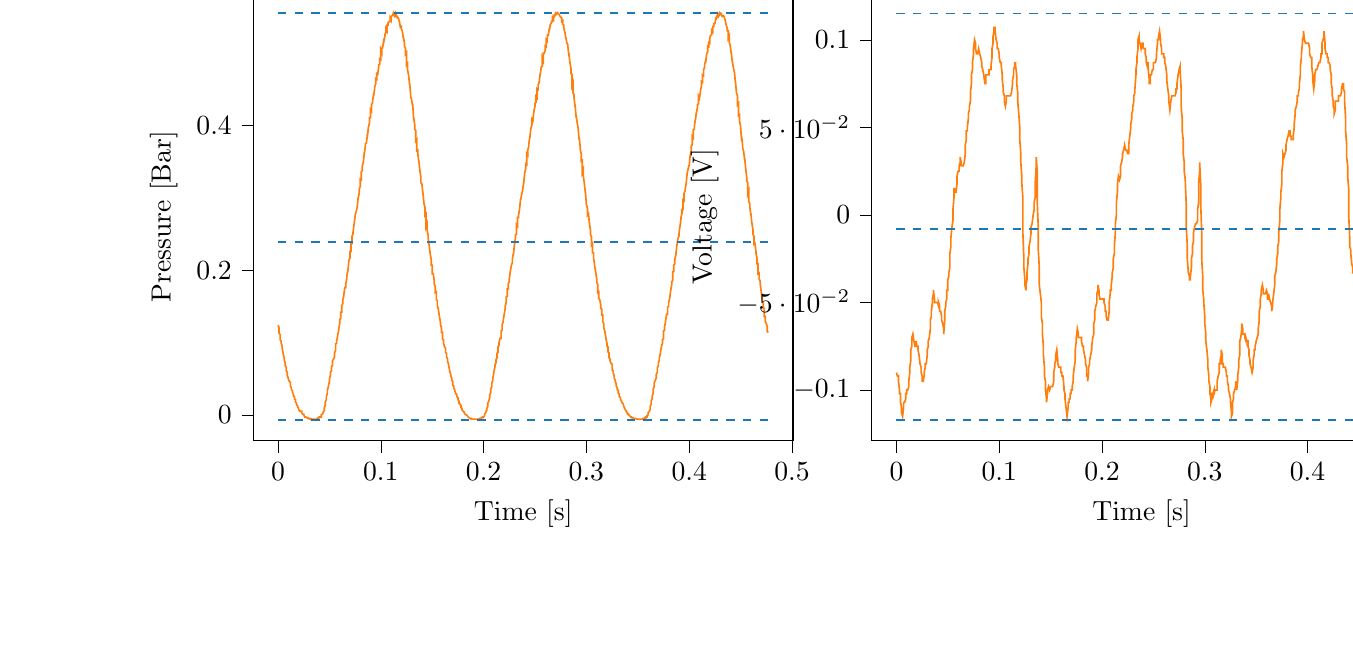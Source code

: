 % This file was created with tikzplotlib v0.10.1.
\begin{tikzpicture}

\definecolor{darkgray176}{RGB}{176,176,176}
\definecolor{darkorange25512714}{RGB}{255,127,14}
\definecolor{steelblue31119180}{RGB}{31,119,180}

\begin{groupplot}[group style={group size=2 by 1}]
\nextgroupplot[
tick align=outside,
tick pos=left,
title={Input Pressure VS Time},
x grid style={darkgray176},
xlabel={Time [s]},
xmin=-0.024, xmax=0.501,
xtick style={color=black},
y grid style={darkgray176},
ylabel={Pressure [Bar]},
ymin=-0.036, ymax=0.584,
ytick style={color=black}
]
\addplot [semithick, darkorange25512714]
table {%
0 0.124
0.001 0.12
0.001 0.113
0.002 0.111
0.002 0.104
0.003 0.102
0.003 0.099
0.004 0.095
0.004 0.092
0.005 0.085
0.005 0.084
0.006 0.079
0.006 0.076
0.007 0.072
0.007 0.068
0.008 0.066
0.008 0.061
0.009 0.059
0.009 0.054
0.01 0.051
0.01 0.05
0.011 0.046
0.012 0.045
0.012 0.04
0.013 0.037
0.013 0.035
0.014 0.033
0.014 0.031
0.015 0.028
0.015 0.026
0.016 0.025
0.016 0.022
0.017 0.021
0.017 0.018
0.018 0.016
0.018 0.014
0.019 0.013
0.019 0.011
0.02 0.009
0.02 0.007
0.021 0.006
0.021 0.005
0.022 0.005
0.023 0.005
0.023 0.003
0.024 0.001
0.024 0.001
0.025 0.001
0.025 0
0.026 -0.003
0.026 -0.003
0.027 -0.003
0.027 -0.003
0.028 -0.004
0.028 -0.004
0.029 -0.004
0.029 -0.005
0.03 -0.005
0.03 -0.005
0.031 -0.006
0.031 -0.005
0.032 -0.005
0.033 -0.006
0.033 -0.006
0.034 -0.006
0.034 -0.006
0.035 -0.006
0.035 -0.006
0.036 -0.006
0.036 -0.006
0.037 -0.006
0.037 -0.006
0.038 -0.006
0.038 -0.005
0.039 -0.005
0.039 -0.004
0.04 -0.004
0.04 -0.003
0.041 -0.003
0.041 -0.003
0.042 -0.003
0.042 0
0.043 0.001
0.044 0.003
0.044 0.004
0.045 0.006
0.045 0.01
0.046 0.013
0.046 0.018
0.047 0.021
0.047 0.025
0.048 0.03
0.048 0.034
0.049 0.039
0.049 0.04
0.05 0.046
0.05 0.049
0.051 0.055
0.051 0.059
0.052 0.061
0.052 0.066
0.053 0.069
0.053 0.075
0.054 0.077
0.055 0.08
0.055 0.086
0.056 0.089
0.056 0.098
0.057 0.099
0.057 0.102
0.058 0.109
0.058 0.11
0.059 0.117
0.059 0.119
0.06 0.126
0.06 0.131
0.061 0.134
0.061 0.142
0.062 0.142
0.062 0.151
0.063 0.154
0.063 0.159
0.064 0.165
0.064 0.166
0.065 0.176
0.066 0.176
0.066 0.182
0.067 0.189
0.067 0.193
0.068 0.2
0.068 0.2
0.069 0.214
0.069 0.214
0.07 0.217
0.07 0.226
0.071 0.226
0.071 0.237
0.072 0.237
0.072 0.247
0.073 0.25
0.073 0.253
0.074 0.264
0.074 0.263
0.075 0.275
0.075 0.276
0.076 0.281
0.077 0.287
0.077 0.287
0.078 0.301
0.078 0.299
0.079 0.307
0.079 0.312
0.08 0.316
0.08 0.326
0.081 0.325
0.081 0.336
0.082 0.338
0.082 0.344
0.083 0.35
0.083 0.349
0.084 0.364
0.084 0.361
0.085 0.372
0.085 0.375
0.086 0.376
0.087 0.389
0.087 0.385
0.088 0.399
0.088 0.398
0.089 0.404
0.089 0.411
0.09 0.411
0.09 0.422
0.091 0.42
0.091 0.429
0.092 0.432
0.092 0.434
0.093 0.444
0.093 0.441
0.094 0.451
0.094 0.453
0.095 0.458
0.095 0.465
0.096 0.464
0.096 0.472
0.097 0.471
0.098 0.482
0.098 0.484
0.099 0.485
0.099 0.492
0.1 0.491
0.1 0.505
0.101 0.501
0.101 0.506
0.102 0.511
0.102 0.51
0.103 0.52
0.103 0.517
0.104 0.524
0.104 0.526
0.105 0.529
0.105 0.534
0.106 0.531
0.106 0.539
0.107 0.539
0.107 0.542
0.108 0.544
0.109 0.544
0.109 0.549
0.11 0.546
0.11 0.551
0.111 0.552
0.111 0.552
0.112 0.555
0.112 0.554
0.113 0.552
0.113 0.554
0.114 0.556
0.114 0.555
0.115 0.555
0.115 0.551
0.116 0.551
0.116 0.549
0.117 0.549
0.117 0.549
0.118 0.544
0.118 0.545
0.119 0.536
0.12 0.537
0.12 0.534
0.121 0.53
0.121 0.53
0.122 0.52
0.122 0.522
0.123 0.514
0.123 0.51
0.124 0.507
0.124 0.499
0.125 0.501
0.125 0.484
0.126 0.486
0.126 0.477
0.127 0.47
0.127 0.47
0.128 0.456
0.128 0.459
0.129 0.443
0.129 0.441
0.13 0.435
0.131 0.427
0.131 0.43
0.132 0.407
0.132 0.411
0.133 0.401
0.133 0.395
0.134 0.393
0.134 0.379
0.135 0.381
0.135 0.365
0.136 0.366
0.136 0.361
0.137 0.35
0.137 0.351
0.138 0.338
0.138 0.338
0.139 0.328
0.139 0.321
0.14 0.319
0.141 0.305
0.141 0.307
0.142 0.292
0.142 0.292
0.143 0.287
0.143 0.276
0.144 0.278
0.144 0.26
0.145 0.264
0.145 0.255
0.146 0.249
0.146 0.245
0.147 0.234
0.147 0.235
0.148 0.223
0.148 0.223
0.149 0.215
0.149 0.207
0.15 0.207
0.15 0.195
0.151 0.195
0.152 0.185
0.152 0.181
0.153 0.177
0.153 0.169
0.154 0.17
0.154 0.159
0.155 0.158
0.155 0.151
0.156 0.146
0.156 0.145
0.157 0.136
0.157 0.136
0.158 0.128
0.158 0.125
0.159 0.12
0.159 0.114
0.16 0.114
0.16 0.105
0.161 0.104
0.161 0.099
0.162 0.094
0.163 0.092
0.163 0.086
0.164 0.085
0.164 0.08
0.165 0.077
0.165 0.074
0.166 0.069
0.166 0.068
0.167 0.061
0.167 0.06
0.168 0.056
0.168 0.054
0.169 0.051
0.169 0.048
0.17 0.046
0.17 0.041
0.171 0.04
0.171 0.037
0.172 0.034
0.172 0.033
0.173 0.029
0.174 0.028
0.174 0.025
0.175 0.024
0.175 0.021
0.176 0.019
0.176 0.016
0.177 0.015
0.177 0.014
0.178 0.013
0.178 0.01
0.179 0.009
0.179 0.007
0.18 0.005
0.18 0.005
0.181 0.004
0.181 0.003
0.182 0.001
0.182 0.001
0.183 0
0.184 -0.001
0.184 -0.001
0.185 -0.003
0.185 -0.003
0.186 -0.004
0.186 -0.004
0.187 -0.005
0.187 -0.005
0.188 -0.005
0.188 -0.006
0.189 -0.006
0.189 -0.006
0.19 -0.006
0.19 -0.006
0.191 -0.006
0.191 -0.006
0.192 -0.006
0.192 -0.006
0.193 -0.006
0.193 -0.006
0.194 -0.006
0.195 -0.006
0.195 -0.006
0.196 -0.006
0.196 -0.005
0.197 -0.005
0.197 -0.005
0.198 -0.004
0.198 -0.004
0.199 -0.004
0.199 -0.003
0.2 -0.003
0.2 -0.003
0.201 -0.001
0.201 0.001
0.202 0.003
0.202 0.004
0.203 0.006
0.203 0.009
0.204 0.011
0.204 0.016
0.205 0.019
0.206 0.024
0.206 0.028
0.207 0.031
0.207 0.036
0.208 0.039
0.208 0.044
0.209 0.048
0.209 0.051
0.21 0.058
0.21 0.06
0.211 0.066
0.211 0.069
0.212 0.072
0.212 0.076
0.213 0.079
0.213 0.085
0.214 0.086
0.214 0.094
0.215 0.096
0.215 0.1
0.216 0.106
0.217 0.106
0.217 0.116
0.218 0.117
0.218 0.125
0.219 0.128
0.219 0.13
0.22 0.139
0.22 0.139
0.221 0.147
0.221 0.15
0.222 0.156
0.222 0.163
0.223 0.164
0.223 0.174
0.224 0.174
0.224 0.181
0.225 0.185
0.225 0.188
0.226 0.199
0.226 0.198
0.227 0.207
0.228 0.21
0.228 0.216
0.229 0.223
0.229 0.221
0.23 0.236
0.23 0.235
0.231 0.245
0.231 0.249
0.232 0.25
0.232 0.263
0.233 0.261
0.233 0.273
0.234 0.273
0.234 0.276
0.235 0.285
0.235 0.285
0.236 0.299
0.236 0.297
0.237 0.305
0.238 0.311
0.238 0.312
0.239 0.321
0.239 0.32
0.24 0.335
0.24 0.335
0.241 0.341
0.241 0.347
0.242 0.346
0.242 0.361
0.243 0.359
0.243 0.366
0.244 0.372
0.244 0.375
0.245 0.385
0.245 0.383
0.246 0.398
0.246 0.396
0.247 0.401
0.247 0.409
0.248 0.407
0.249 0.422
0.249 0.42
0.25 0.427
0.25 0.431
0.251 0.432
0.251 0.44
0.252 0.438
0.252 0.451
0.253 0.45
0.253 0.456
0.254 0.46
0.254 0.459
0.255 0.472
0.255 0.47
0.256 0.48
0.256 0.481
0.257 0.482
0.257 0.494
0.258 0.49
0.258 0.5
0.259 0.5
0.26 0.505
0.26 0.51
0.261 0.509
0.261 0.519
0.262 0.517
0.262 0.525
0.263 0.525
0.263 0.526
0.264 0.535
0.264 0.532
0.265 0.541
0.265 0.54
0.266 0.542
0.266 0.544
0.267 0.544
0.267 0.549
0.268 0.547
0.268 0.552
0.269 0.551
0.269 0.551
0.27 0.556
0.271 0.555
0.271 0.554
0.272 0.555
0.272 0.556
0.273 0.555
0.273 0.555
0.274 0.552
0.274 0.552
0.275 0.55
0.275 0.55
0.276 0.549
0.276 0.544
0.277 0.545
0.277 0.54
0.278 0.539
0.278 0.535
0.279 0.529
0.279 0.53
0.28 0.52
0.28 0.522
0.281 0.514
0.282 0.512
0.282 0.509
0.283 0.496
0.283 0.5
0.284 0.486
0.284 0.487
0.285 0.479
0.285 0.472
0.286 0.471
0.286 0.455
0.287 0.459
0.287 0.445
0.288 0.443
0.288 0.438
0.289 0.426
0.289 0.429
0.29 0.411
0.29 0.414
0.291 0.404
0.292 0.396
0.292 0.395
0.293 0.38
0.293 0.384
0.294 0.37
0.294 0.367
0.295 0.361
0.295 0.351
0.296 0.352
0.296 0.335
0.297 0.339
0.297 0.33
0.298 0.32
0.298 0.319
0.299 0.307
0.299 0.309
0.3 0.29
0.3 0.291
0.301 0.286
0.301 0.276
0.302 0.278
0.303 0.264
0.303 0.264
0.304 0.255
0.304 0.249
0.305 0.246
0.305 0.235
0.306 0.237
0.306 0.224
0.307 0.224
0.307 0.217
0.308 0.207
0.308 0.206
0.309 0.198
0.309 0.198
0.31 0.188
0.31 0.184
0.311 0.18
0.311 0.169
0.312 0.17
0.312 0.161
0.313 0.159
0.314 0.152
0.314 0.147
0.315 0.146
0.315 0.138
0.316 0.138
0.316 0.129
0.317 0.125
0.317 0.12
0.318 0.115
0.318 0.115
0.319 0.106
0.319 0.105
0.32 0.099
0.32 0.095
0.321 0.094
0.321 0.087
0.322 0.086
0.322 0.079
0.323 0.077
0.323 0.075
0.324 0.071
0.325 0.07
0.325 0.062
0.326 0.061
0.326 0.058
0.327 0.054
0.327 0.051
0.328 0.048
0.328 0.046
0.329 0.043
0.329 0.04
0.33 0.037
0.33 0.035
0.331 0.034
0.331 0.03
0.332 0.029
0.332 0.025
0.333 0.024
0.333 0.021
0.334 0.02
0.334 0.019
0.335 0.016
0.336 0.015
0.336 0.013
0.337 0.01
0.337 0.009
0.338 0.007
0.338 0.006
0.339 0.005
0.339 0.004
0.34 0.003
0.34 0.001
0.341 0.001
0.341 0
0.342 -0.001
0.342 -0.001
0.343 -0.003
0.343 -0.003
0.344 -0.003
0.344 -0.004
0.345 -0.004
0.346 -0.005
0.346 -0.005
0.347 -0.005
0.347 -0.005
0.348 -0.005
0.348 -0.005
0.349 -0.006
0.349 -0.006
0.35 -0.006
0.35 -0.006
0.351 -0.006
0.351 -0.006
0.352 -0.006
0.352 -0.006
0.353 -0.006
0.353 -0.006
0.354 -0.006
0.354 -0.006
0.355 -0.006
0.355 -0.005
0.356 -0.005
0.357 -0.005
0.357 -0.004
0.358 -0.004
0.358 -0.003
0.359 -0.003
0.359 -0.001
0.36 0
0.36 0.003
0.361 0.004
0.361 0.005
0.362 0.007
0.362 0.011
0.363 0.015
0.363 0.019
0.364 0.022
0.364 0.026
0.365 0.03
0.365 0.036
0.366 0.039
0.366 0.044
0.367 0.048
0.368 0.051
0.368 0.056
0.369 0.059
0.369 0.065
0.37 0.068
0.37 0.072
0.371 0.076
0.371 0.079
0.372 0.085
0.372 0.087
0.373 0.094
0.373 0.095
0.374 0.099
0.374 0.104
0.375 0.105
0.375 0.116
0.376 0.117
0.376 0.122
0.377 0.128
0.377 0.13
0.378 0.139
0.379 0.139
0.379 0.149
0.38 0.15
0.38 0.155
0.381 0.161
0.381 0.161
0.382 0.172
0.382 0.172
0.383 0.18
0.383 0.184
0.384 0.186
0.384 0.198
0.385 0.198
0.385 0.207
0.386 0.209
0.386 0.215
0.387 0.221
0.387 0.221
0.388 0.235
0.388 0.234
0.389 0.244
0.39 0.247
0.39 0.25
0.391 0.261
0.391 0.26
0.392 0.271
0.392 0.273
0.393 0.279
0.393 0.284
0.394 0.284
0.394 0.297
0.395 0.296
0.395 0.306
0.396 0.31
0.396 0.311
0.397 0.32
0.397 0.319
0.398 0.334
0.398 0.334
0.399 0.34
0.4 0.346
0.4 0.345
0.401 0.36
0.401 0.357
0.402 0.366
0.402 0.371
0.403 0.374
0.403 0.385
0.404 0.383
0.404 0.394
0.405 0.395
0.405 0.399
0.406 0.409
0.406 0.407
0.407 0.419
0.407 0.417
0.408 0.425
0.408 0.429
0.409 0.43
0.409 0.441
0.41 0.438
0.411 0.448
0.411 0.449
0.412 0.455
0.412 0.461
0.413 0.46
0.413 0.47
0.414 0.469
0.414 0.477
0.415 0.481
0.415 0.484
0.416 0.49
0.416 0.487
0.417 0.499
0.417 0.499
0.418 0.502
0.418 0.51
0.419 0.509
0.419 0.515
0.42 0.514
0.42 0.522
0.421 0.525
0.422 0.526
0.422 0.532
0.423 0.53
0.423 0.537
0.424 0.537
0.424 0.541
0.425 0.541
0.425 0.541
0.426 0.55
0.426 0.547
0.427 0.551
0.427 0.55
0.428 0.55
0.428 0.555
0.429 0.554
0.429 0.552
0.43 0.554
0.43 0.556
0.431 0.555
0.431 0.555
0.432 0.551
0.433 0.552
0.433 0.552
0.434 0.551
0.434 0.55
0.435 0.546
0.435 0.546
0.436 0.539
0.436 0.539
0.437 0.535
0.437 0.531
0.438 0.531
0.438 0.521
0.439 0.524
0.439 0.515
0.44 0.511
0.44 0.509
0.441 0.499
0.441 0.501
0.442 0.487
0.442 0.489
0.443 0.48
0.444 0.474
0.444 0.474
0.445 0.459
0.445 0.461
0.446 0.445
0.446 0.445
0.447 0.441
0.447 0.429
0.448 0.431
0.448 0.414
0.449 0.415
0.449 0.406
0.45 0.399
0.45 0.398
0.451 0.379
0.451 0.385
0.452 0.372
0.452 0.369
0.453 0.364
0.454 0.352
0.454 0.355
0.455 0.34
0.455 0.34
0.456 0.328
0.456 0.323
0.457 0.321
0.457 0.306
0.458 0.31
0.458 0.295
0.459 0.292
0.459 0.287
0.46 0.276
0.46 0.279
0.461 0.264
0.461 0.265
0.462 0.256
0.462 0.25
0.463 0.247
0.463 0.236
0.464 0.237
0.465 0.225
0.465 0.223
0.466 0.216
0.466 0.209
0.467 0.209
0.467 0.195
0.468 0.196
0.468 0.188
0.469 0.185
0.469 0.182
0.47 0.171
0.47 0.171
0.471 0.159
0.471 0.159
0.472 0.154
0.472 0.149
0.473 0.147
0.473 0.136
0.474 0.136
0.474 0.129
0.475 0.126
0.476 0.122
0.476 0.115
0.477 0.114
};
\addplot [semithick, steelblue31119180, dashed]
table {%
0 0.556
0.477 0.556
};
\addplot [semithick, steelblue31119180, dashed]
table {%
0 0.239
0.477 0.239
};
\addplot [semithick, steelblue31119180, dashed]
table {%
0 -0.007
0.477 -0.007
};

\nextgroupplot[
tick align=outside,
tick pos=left,
title={Piezo output Voltage VS Time},
x grid style={darkgray176},
xlabel={Time [s]},
xmin=-0.024, xmax=0.501,
xtick style={color=black},
y grid style={darkgray176},
ylabel={Voltage [V]},
ymin=-0.129, ymax=0.127,
ytick style={color=black}
]
\addplot [semithick, darkorange25512714]
table {%
0 -0.09
0.001 -0.092
0.001 -0.092
0.002 -0.092
0.002 -0.095
0.003 -0.1
0.003 -0.102
0.004 -0.102
0.004 -0.107
0.005 -0.11
0.005 -0.113
0.006 -0.115
0.006 -0.115
0.007 -0.11
0.007 -0.107
0.008 -0.107
0.008 -0.107
0.009 -0.105
0.009 -0.102
0.01 -0.102
0.01 -0.1
0.011 -0.1
0.012 -0.098
0.012 -0.095
0.013 -0.09
0.013 -0.087
0.014 -0.083
0.014 -0.077
0.015 -0.075
0.015 -0.07
0.016 -0.068
0.016 -0.068
0.017 -0.072
0.017 -0.072
0.018 -0.075
0.018 -0.075
0.019 -0.075
0.019 -0.072
0.02 -0.075
0.02 -0.075
0.021 -0.075
0.021 -0.077
0.022 -0.08
0.023 -0.085
0.023 -0.085
0.024 -0.087
0.024 -0.09
0.025 -0.092
0.025 -0.095
0.026 -0.095
0.026 -0.095
0.027 -0.092
0.027 -0.09
0.028 -0.087
0.028 -0.085
0.029 -0.085
0.029 -0.085
0.03 -0.08
0.03 -0.077
0.031 -0.075
0.031 -0.072
0.032 -0.07
0.033 -0.065
0.033 -0.06
0.034 -0.058
0.034 -0.055
0.035 -0.05
0.035 -0.048
0.036 -0.045
0.036 -0.043
0.037 -0.048
0.037 -0.05
0.038 -0.05
0.038 -0.05
0.039 -0.05
0.039 -0.05
0.04 -0.05
0.04 -0.05
0.041 -0.052
0.041 -0.05
0.042 -0.052
0.042 -0.055
0.043 -0.055
0.044 -0.058
0.044 -0.06
0.045 -0.062
0.045 -0.062
0.046 -0.065
0.046 -0.068
0.047 -0.06
0.047 -0.055
0.048 -0.052
0.048 -0.05
0.049 -0.048
0.049 -0.043
0.05 -0.043
0.05 -0.037
0.051 -0.035
0.051 -0.033
0.052 -0.03
0.052 -0.022
0.053 -0.018
0.053 -0.013
0.054 -0.007
0.055 -0.003
0.055 0.003
0.056 0.01
0.056 0.015
0.057 0.015
0.057 0.013
0.058 0.013
0.058 0.013
0.059 0.018
0.059 0.022
0.06 0.025
0.06 0.025
0.061 0.025
0.061 0.028
0.062 0.03
0.062 0.033
0.063 0.03
0.063 0.028
0.064 0.028
0.064 0.028
0.065 0.028
0.066 0.03
0.066 0.03
0.067 0.035
0.067 0.04
0.068 0.043
0.068 0.048
0.069 0.048
0.069 0.05
0.07 0.055
0.07 0.058
0.071 0.06
0.071 0.062
0.072 0.065
0.072 0.07
0.073 0.075
0.073 0.08
0.074 0.083
0.074 0.087
0.075 0.092
0.075 0.095
0.076 0.1
0.077 0.098
0.077 0.095
0.078 0.092
0.078 0.092
0.079 0.092
0.079 0.092
0.08 0.095
0.08 0.095
0.081 0.092
0.081 0.092
0.082 0.09
0.082 0.09
0.083 0.087
0.083 0.085
0.084 0.083
0.084 0.083
0.085 0.08
0.085 0.08
0.086 0.075
0.087 0.075
0.087 0.08
0.088 0.08
0.088 0.08
0.089 0.08
0.089 0.08
0.09 0.08
0.09 0.083
0.091 0.083
0.091 0.083
0.092 0.083
0.092 0.085
0.093 0.09
0.093 0.095
0.094 0.098
0.094 0.102
0.095 0.105
0.095 0.107
0.096 0.107
0.096 0.105
0.097 0.1
0.098 0.098
0.098 0.095
0.099 0.095
0.099 0.095
0.1 0.092
0.1 0.09
0.101 0.087
0.101 0.087
0.102 0.087
0.102 0.085
0.103 0.08
0.103 0.077
0.104 0.072
0.104 0.07
0.105 0.068
0.105 0.065
0.106 0.062
0.106 0.062
0.107 0.065
0.107 0.068
0.108 0.068
0.109 0.068
0.109 0.068
0.11 0.068
0.11 0.068
0.111 0.068
0.111 0.068
0.112 0.07
0.112 0.07
0.113 0.075
0.113 0.077
0.114 0.08
0.114 0.083
0.115 0.085
0.115 0.087
0.116 0.087
0.116 0.085
0.117 0.08
0.117 0.075
0.118 0.07
0.118 0.065
0.119 0.058
0.12 0.05
0.12 0.043
0.121 0.035
0.121 0.03
0.122 0.022
0.122 0.018
0.123 0.01
0.123 -0.01
0.124 -0.025
0.124 -0.03
0.125 -0.037
0.125 -0.04
0.126 -0.043
0.126 -0.04
0.127 -0.037
0.127 -0.033
0.128 -0.028
0.128 -0.025
0.129 -0.022
0.129 -0.018
0.13 -0.015
0.131 -0.01
0.131 -0.007
0.132 -0.005
0.132 -0.005
0.133 0
0.133 0
0.134 0.003
0.134 0.007
0.135 0.01
0.135 0.018
0.136 0.028
0.136 0.033
0.137 0.025
0.137 0.007
0.138 -0.007
0.138 -0.02
0.139 -0.03
0.139 -0.04
0.14 -0.045
0.141 -0.05
0.141 -0.058
0.142 -0.062
0.142 -0.068
0.143 -0.075
0.143 -0.08
0.144 -0.087
0.144 -0.092
0.145 -0.095
0.145 -0.1
0.146 -0.105
0.146 -0.107
0.147 -0.102
0.147 -0.1
0.148 -0.098
0.148 -0.098
0.149 -0.1
0.149 -0.1
0.15 -0.098
0.15 -0.098
0.151 -0.098
0.152 -0.098
0.152 -0.098
0.153 -0.095
0.153 -0.09
0.154 -0.087
0.154 -0.085
0.155 -0.083
0.155 -0.08
0.156 -0.077
0.156 -0.077
0.157 -0.083
0.157 -0.085
0.158 -0.087
0.158 -0.087
0.159 -0.087
0.159 -0.087
0.16 -0.087
0.16 -0.09
0.161 -0.09
0.161 -0.092
0.162 -0.092
0.163 -0.098
0.163 -0.1
0.164 -0.102
0.164 -0.105
0.165 -0.11
0.165 -0.11
0.166 -0.115
0.166 -0.115
0.167 -0.11
0.167 -0.107
0.168 -0.107
0.168 -0.105
0.169 -0.105
0.169 -0.102
0.17 -0.102
0.17 -0.1
0.171 -0.1
0.171 -0.098
0.172 -0.095
0.172 -0.092
0.173 -0.087
0.174 -0.083
0.174 -0.077
0.175 -0.072
0.175 -0.07
0.176 -0.065
0.176 -0.065
0.177 -0.068
0.177 -0.07
0.178 -0.07
0.178 -0.07
0.179 -0.07
0.179 -0.07
0.18 -0.07
0.18 -0.072
0.181 -0.075
0.181 -0.075
0.182 -0.075
0.182 -0.077
0.183 -0.08
0.184 -0.083
0.184 -0.085
0.185 -0.087
0.185 -0.092
0.186 -0.092
0.186 -0.095
0.187 -0.09
0.187 -0.087
0.188 -0.085
0.188 -0.083
0.189 -0.08
0.189 -0.08
0.19 -0.077
0.19 -0.075
0.191 -0.07
0.191 -0.07
0.192 -0.068
0.192 -0.062
0.193 -0.06
0.193 -0.055
0.194 -0.052
0.195 -0.05
0.195 -0.045
0.196 -0.043
0.196 -0.04
0.197 -0.043
0.197 -0.045
0.198 -0.048
0.198 -0.048
0.199 -0.048
0.199 -0.048
0.2 -0.048
0.2 -0.048
0.201 -0.048
0.201 -0.048
0.202 -0.048
0.202 -0.05
0.203 -0.052
0.203 -0.055
0.204 -0.055
0.204 -0.058
0.205 -0.06
0.206 -0.06
0.206 -0.06
0.207 -0.055
0.207 -0.05
0.208 -0.045
0.208 -0.043
0.209 -0.043
0.209 -0.04
0.21 -0.035
0.21 -0.033
0.211 -0.03
0.211 -0.025
0.212 -0.022
0.212 -0.018
0.213 -0.01
0.213 -0.005
0.214 0
0.214 0.007
0.215 0.013
0.215 0.018
0.216 0.022
0.217 0.02
0.217 0.02
0.218 0.022
0.218 0.028
0.219 0.03
0.219 0.03
0.22 0.033
0.22 0.035
0.221 0.037
0.221 0.037
0.222 0.04
0.222 0.04
0.223 0.037
0.223 0.037
0.224 0.037
0.224 0.037
0.225 0.035
0.225 0.035
0.226 0.035
0.226 0.04
0.227 0.045
0.228 0.05
0.228 0.052
0.229 0.055
0.229 0.058
0.23 0.06
0.23 0.062
0.231 0.065
0.231 0.068
0.232 0.07
0.232 0.072
0.233 0.08
0.233 0.083
0.234 0.087
0.234 0.09
0.235 0.095
0.235 0.1
0.236 0.102
0.236 0.1
0.237 0.098
0.238 0.095
0.238 0.095
0.239 0.098
0.239 0.098
0.24 0.098
0.24 0.095
0.241 0.095
0.241 0.095
0.242 0.095
0.242 0.092
0.243 0.09
0.243 0.087
0.244 0.085
0.244 0.087
0.245 0.087
0.245 0.083
0.246 0.077
0.246 0.075
0.247 0.075
0.247 0.08
0.248 0.08
0.249 0.083
0.249 0.083
0.25 0.083
0.25 0.087
0.251 0.087
0.251 0.087
0.252 0.087
0.252 0.087
0.253 0.09
0.253 0.092
0.254 0.098
0.254 0.1
0.255 0.1
0.255 0.102
0.256 0.105
0.256 0.105
0.257 0.1
0.257 0.098
0.258 0.095
0.258 0.092
0.259 0.092
0.26 0.092
0.26 0.09
0.261 0.09
0.261 0.087
0.262 0.085
0.262 0.085
0.263 0.08
0.263 0.077
0.264 0.072
0.264 0.072
0.265 0.068
0.265 0.065
0.266 0.06
0.266 0.06
0.267 0.065
0.267 0.065
0.268 0.068
0.268 0.068
0.269 0.068
0.269 0.068
0.27 0.068
0.271 0.068
0.271 0.068
0.272 0.07
0.272 0.072
0.273 0.072
0.273 0.075
0.274 0.08
0.274 0.08
0.275 0.083
0.275 0.083
0.276 0.085
0.276 0.083
0.277 0.072
0.277 0.062
0.278 0.055
0.278 0.048
0.279 0.043
0.279 0.035
0.28 0.03
0.28 0.025
0.281 0.02
0.282 0.005
0.282 -0.007
0.283 -0.018
0.283 -0.025
0.284 -0.033
0.284 -0.033
0.285 -0.035
0.285 -0.037
0.286 -0.037
0.286 -0.035
0.287 -0.03
0.287 -0.025
0.288 -0.022
0.288 -0.018
0.289 -0.015
0.289 -0.01
0.29 -0.007
0.29 -0.007
0.291 -0.005
0.292 -0.005
0.292 -0.005
0.293 -0.003
0.293 0.003
0.294 0.007
0.294 0.018
0.295 0.025
0.295 0.03
0.296 0.018
0.296 0.007
0.297 -0.01
0.297 -0.025
0.298 -0.035
0.298 -0.043
0.299 -0.048
0.299 -0.05
0.3 -0.058
0.3 -0.062
0.301 -0.068
0.301 -0.072
0.302 -0.077
0.303 -0.083
0.303 -0.087
0.304 -0.092
0.304 -0.095
0.305 -0.098
0.305 -0.102
0.306 -0.105
0.306 -0.107
0.307 -0.105
0.307 -0.102
0.308 -0.102
0.308 -0.102
0.309 -0.1
0.309 -0.102
0.31 -0.1
0.31 -0.1
0.311 -0.1
0.311 -0.1
0.312 -0.1
0.312 -0.095
0.313 -0.092
0.314 -0.09
0.314 -0.085
0.315 -0.085
0.315 -0.083
0.316 -0.08
0.316 -0.077
0.317 -0.08
0.317 -0.085
0.318 -0.085
0.318 -0.087
0.319 -0.087
0.319 -0.087
0.32 -0.087
0.32 -0.087
0.321 -0.09
0.321 -0.092
0.322 -0.092
0.322 -0.095
0.323 -0.098
0.323 -0.1
0.324 -0.102
0.325 -0.105
0.325 -0.107
0.326 -0.113
0.326 -0.115
0.327 -0.113
0.327 -0.107
0.328 -0.105
0.328 -0.102
0.329 -0.1
0.329 -0.1
0.33 -0.098
0.33 -0.095
0.331 -0.098
0.331 -0.1
0.332 -0.095
0.332 -0.092
0.333 -0.087
0.333 -0.083
0.334 -0.08
0.334 -0.072
0.335 -0.07
0.336 -0.065
0.336 -0.062
0.337 -0.065
0.337 -0.068
0.338 -0.068
0.338 -0.068
0.339 -0.068
0.339 -0.07
0.34 -0.072
0.34 -0.07
0.341 -0.072
0.341 -0.072
0.342 -0.072
0.342 -0.075
0.343 -0.077
0.343 -0.08
0.344 -0.083
0.344 -0.085
0.345 -0.087
0.346 -0.09
0.346 -0.09
0.347 -0.087
0.347 -0.083
0.348 -0.08
0.348 -0.077
0.349 -0.077
0.349 -0.075
0.35 -0.072
0.35 -0.072
0.351 -0.07
0.351 -0.07
0.352 -0.068
0.352 -0.065
0.353 -0.06
0.353 -0.055
0.354 -0.052
0.354 -0.048
0.355 -0.045
0.355 -0.043
0.356 -0.04
0.357 -0.043
0.357 -0.045
0.358 -0.045
0.358 -0.045
0.359 -0.045
0.359 -0.045
0.36 -0.043
0.36 -0.043
0.361 -0.045
0.361 -0.048
0.362 -0.048
0.362 -0.045
0.363 -0.048
0.363 -0.048
0.364 -0.05
0.364 -0.05
0.365 -0.052
0.365 -0.055
0.366 -0.052
0.366 -0.05
0.367 -0.045
0.368 -0.04
0.368 -0.035
0.369 -0.033
0.369 -0.033
0.37 -0.028
0.37 -0.025
0.371 -0.022
0.371 -0.018
0.372 -0.015
0.372 -0.01
0.373 -0.003
0.373 0.003
0.374 0.01
0.374 0.013
0.375 0.018
0.375 0.025
0.376 0.03
0.376 0.035
0.377 0.033
0.377 0.033
0.378 0.035
0.379 0.037
0.379 0.04
0.38 0.043
0.38 0.043
0.381 0.045
0.381 0.045
0.382 0.048
0.382 0.048
0.383 0.048
0.383 0.045
0.384 0.045
0.384 0.043
0.385 0.043
0.385 0.043
0.386 0.043
0.386 0.045
0.387 0.05
0.387 0.052
0.388 0.058
0.388 0.06
0.389 0.062
0.39 0.065
0.39 0.068
0.391 0.068
0.391 0.07
0.392 0.072
0.392 0.075
0.393 0.08
0.393 0.085
0.394 0.09
0.394 0.092
0.395 0.098
0.395 0.1
0.396 0.102
0.396 0.105
0.397 0.1
0.397 0.1
0.398 0.098
0.398 0.098
0.399 0.098
0.4 0.098
0.4 0.098
0.401 0.098
0.401 0.098
0.402 0.095
0.402 0.092
0.403 0.09
0.403 0.09
0.404 0.09
0.404 0.085
0.405 0.08
0.405 0.077
0.406 0.072
0.406 0.072
0.407 0.077
0.407 0.08
0.408 0.083
0.408 0.083
0.409 0.083
0.409 0.083
0.41 0.085
0.411 0.087
0.411 0.087
0.412 0.087
0.412 0.087
0.413 0.09
0.413 0.092
0.414 0.092
0.414 0.098
0.415 0.1
0.415 0.1
0.416 0.102
0.416 0.105
0.417 0.098
0.417 0.095
0.418 0.092
0.418 0.092
0.419 0.092
0.419 0.09
0.42 0.09
0.42 0.087
0.421 0.087
0.422 0.085
0.422 0.083
0.423 0.08
0.423 0.075
0.424 0.072
0.424 0.068
0.425 0.065
0.425 0.062
0.426 0.06
0.426 0.058
0.427 0.06
0.427 0.065
0.428 0.065
0.428 0.065
0.429 0.065
0.429 0.065
0.43 0.065
0.43 0.068
0.431 0.068
0.431 0.068
0.432 0.068
0.433 0.07
0.433 0.072
0.434 0.075
0.434 0.075
0.435 0.075
0.435 0.072
0.436 0.07
0.436 0.065
0.437 0.055
0.437 0.048
0.438 0.04
0.438 0.033
0.439 0.028
0.439 0.022
0.44 0.015
0.44 0
0.441 -0.013
0.441 -0.018
0.442 -0.02
0.442 -0.022
0.443 -0.028
0.444 -0.03
0.444 -0.033
0.445 -0.033
0.445 -0.033
0.446 -0.033
0.446 -0.03
0.447 -0.025
0.447 -0.018
0.448 -0.013
0.448 -0.01
0.449 -0.007
0.449 -0.007
0.45 -0.007
0.45 -0.007
0.451 -0.007
0.451 -0.007
0.452 -0.005
0.452 0.003
0.453 0.01
0.454 0.02
0.454 0.013
0.455 0.003
0.455 -0.01
0.456 -0.018
0.456 -0.025
0.457 -0.033
0.457 -0.043
0.458 -0.048
0.458 -0.052
0.459 -0.058
0.459 -0.062
0.46 -0.068
0.46 -0.072
0.461 -0.075
0.461 -0.08
0.462 -0.08
0.462 -0.083
0.463 -0.087
0.463 -0.092
0.464 -0.095
0.465 -0.1
0.465 -0.102
0.466 -0.107
0.466 -0.11
0.467 -0.107
0.467 -0.102
0.468 -0.102
0.468 -0.102
0.469 -0.102
0.469 -0.102
0.47 -0.1
0.47 -0.1
0.471 -0.1
0.471 -0.098
0.472 -0.098
0.472 -0.098
0.473 -0.092
0.473 -0.09
0.474 -0.087
0.474 -0.085
0.475 -0.083
0.476 -0.08
0.476 -0.077
0.477 -0.08
};
\addplot [semithick, steelblue31119180, dashed]
table {%
0 0.115
0.477 0.115
};
\addplot [semithick, steelblue31119180, dashed]
table {%
0 -0.008
0.477 -0.008
};
\addplot [semithick, steelblue31119180, dashed]
table {%
0 -0.117
0.477 -0.117
};
\end{groupplot}

\end{tikzpicture}
